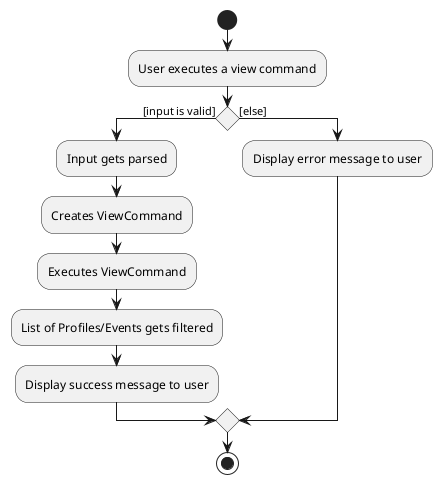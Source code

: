 @startuml
'https://plantuml.com/activity-diagram-beta

start
:User executes a view command;
if () then ([input is valid])
    :Input gets parsed;
    :Creates ViewCommand;
    :Executes ViewCommand;
    :List of Profiles/Events gets filtered;
    :Display success message to user;
else ([else])
    :Display error message to user;
endif
stop
@enduml
